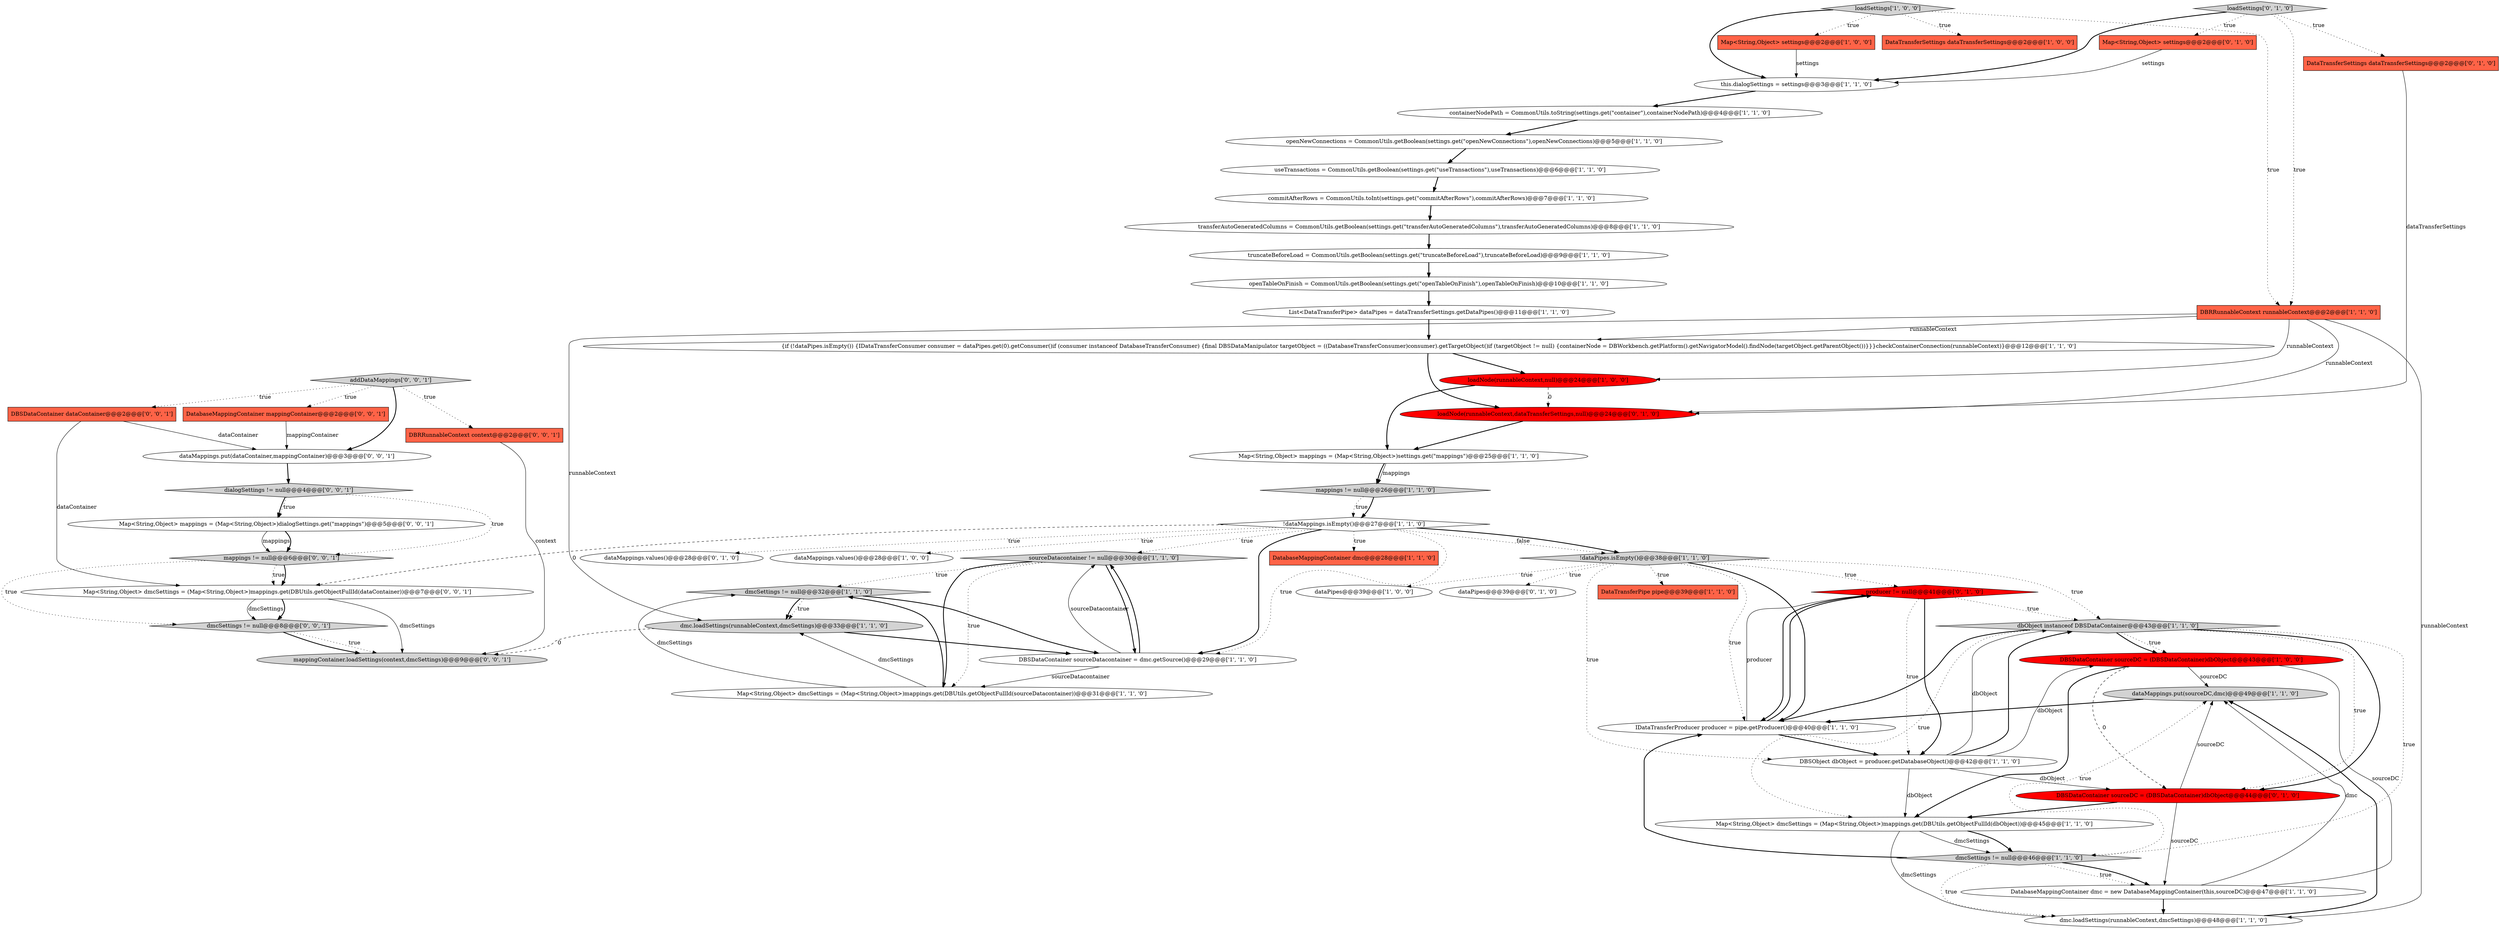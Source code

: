 digraph {
9 [style = filled, label = "dataMappings.values()@@@28@@@['1', '0', '0']", fillcolor = white, shape = ellipse image = "AAA0AAABBB1BBB"];
15 [style = filled, label = "DBSDataContainer sourceDC = (DBSDataContainer)dbObject@@@43@@@['1', '0', '0']", fillcolor = red, shape = ellipse image = "AAA1AAABBB1BBB"];
38 [style = filled, label = "dataPipes@@@39@@@['0', '1', '0']", fillcolor = white, shape = ellipse image = "AAA0AAABBB2BBB"];
6 [style = filled, label = "DataTransferSettings dataTransferSettings@@@2@@@['1', '0', '0']", fillcolor = tomato, shape = box image = "AAA0AAABBB1BBB"];
33 [style = filled, label = "loadNode(runnableContext,null)@@@24@@@['1', '0', '0']", fillcolor = red, shape = ellipse image = "AAA1AAABBB1BBB"];
54 [style = filled, label = "DatabaseMappingContainer mappingContainer@@@2@@@['0', '0', '1']", fillcolor = tomato, shape = box image = "AAA0AAABBB3BBB"];
43 [style = filled, label = "producer != null@@@41@@@['0', '1', '0']", fillcolor = red, shape = diamond image = "AAA1AAABBB2BBB"];
46 [style = filled, label = "DBRRunnableContext context@@@2@@@['0', '0', '1']", fillcolor = tomato, shape = box image = "AAA0AAABBB3BBB"];
21 [style = filled, label = "commitAfterRows = CommonUtils.toInt(settings.get(\"commitAfterRows\"),commitAfterRows)@@@7@@@['1', '1', '0']", fillcolor = white, shape = ellipse image = "AAA0AAABBB1BBB"];
55 [style = filled, label = "dialogSettings != null@@@4@@@['0', '0', '1']", fillcolor = lightgray, shape = diamond image = "AAA0AAABBB3BBB"];
34 [style = filled, label = "dataMappings.put(sourceDC,dmc)@@@49@@@['1', '1', '0']", fillcolor = lightgray, shape = ellipse image = "AAA0AAABBB1BBB"];
7 [style = filled, label = "openNewConnections = CommonUtils.getBoolean(settings.get(\"openNewConnections\"),openNewConnections)@@@5@@@['1', '1', '0']", fillcolor = white, shape = ellipse image = "AAA0AAABBB1BBB"];
41 [style = filled, label = "loadSettings['0', '1', '0']", fillcolor = lightgray, shape = diamond image = "AAA0AAABBB2BBB"];
18 [style = filled, label = "dbObject instanceof DBSDataContainer@@@43@@@['1', '1', '0']", fillcolor = lightgray, shape = diamond image = "AAA0AAABBB1BBB"];
26 [style = filled, label = "dmcSettings != null@@@46@@@['1', '1', '0']", fillcolor = lightgray, shape = diamond image = "AAA0AAABBB1BBB"];
28 [style = filled, label = "sourceDatacontainer != null@@@30@@@['1', '1', '0']", fillcolor = lightgray, shape = diamond image = "AAA0AAABBB1BBB"];
13 [style = filled, label = "!dataMappings.isEmpty()@@@27@@@['1', '1', '0']", fillcolor = white, shape = diamond image = "AAA0AAABBB1BBB"];
19 [style = filled, label = "Map<String,Object> dmcSettings = (Map<String,Object>)mappings.get(DBUtils.getObjectFullId(dbObject))@@@45@@@['1', '1', '0']", fillcolor = white, shape = ellipse image = "AAA0AAABBB1BBB"];
39 [style = filled, label = "DBSDataContainer sourceDC = (DBSDataContainer)dbObject@@@44@@@['0', '1', '0']", fillcolor = red, shape = ellipse image = "AAA1AAABBB2BBB"];
51 [style = filled, label = "dmcSettings != null@@@8@@@['0', '0', '1']", fillcolor = lightgray, shape = diamond image = "AAA0AAABBB3BBB"];
10 [style = filled, label = "containerNodePath = CommonUtils.toString(settings.get(\"container\"),containerNodePath)@@@4@@@['1', '1', '0']", fillcolor = white, shape = ellipse image = "AAA0AAABBB1BBB"];
14 [style = filled, label = "DBSObject dbObject = producer.getDatabaseObject()@@@42@@@['1', '1', '0']", fillcolor = white, shape = ellipse image = "AAA0AAABBB1BBB"];
30 [style = filled, label = "dmcSettings != null@@@32@@@['1', '1', '0']", fillcolor = lightgray, shape = diamond image = "AAA0AAABBB1BBB"];
50 [style = filled, label = "mappings != null@@@6@@@['0', '0', '1']", fillcolor = lightgray, shape = diamond image = "AAA0AAABBB3BBB"];
25 [style = filled, label = "dmc.loadSettings(runnableContext,dmcSettings)@@@33@@@['1', '1', '0']", fillcolor = lightgray, shape = ellipse image = "AAA0AAABBB1BBB"];
32 [style = filled, label = "DataTransferPipe pipe@@@39@@@['1', '1', '0']", fillcolor = tomato, shape = box image = "AAA0AAABBB1BBB"];
0 [style = filled, label = "Map<String,Object> dmcSettings = (Map<String,Object>)mappings.get(DBUtils.getObjectFullId(sourceDatacontainer))@@@31@@@['1', '1', '0']", fillcolor = white, shape = ellipse image = "AAA0AAABBB1BBB"];
27 [style = filled, label = "this.dialogSettings = settings@@@3@@@['1', '1', '0']", fillcolor = white, shape = ellipse image = "AAA0AAABBB1BBB"];
16 [style = filled, label = "Map<String,Object> settings@@@2@@@['1', '0', '0']", fillcolor = tomato, shape = box image = "AAA0AAABBB1BBB"];
47 [style = filled, label = "mappingContainer.loadSettings(context,dmcSettings)@@@9@@@['0', '0', '1']", fillcolor = lightgray, shape = ellipse image = "AAA0AAABBB3BBB"];
4 [style = filled, label = "!dataPipes.isEmpty()@@@38@@@['1', '1', '0']", fillcolor = lightgray, shape = diamond image = "AAA0AAABBB1BBB"];
23 [style = filled, label = "DBRRunnableContext runnableContext@@@2@@@['1', '1', '0']", fillcolor = tomato, shape = box image = "AAA0AAABBB1BBB"];
1 [style = filled, label = "List<DataTransferPipe> dataPipes = dataTransferSettings.getDataPipes()@@@11@@@['1', '1', '0']", fillcolor = white, shape = ellipse image = "AAA0AAABBB1BBB"];
37 [style = filled, label = "DataTransferSettings dataTransferSettings@@@2@@@['0', '1', '0']", fillcolor = tomato, shape = box image = "AAA0AAABBB2BBB"];
45 [style = filled, label = "DBSDataContainer dataContainer@@@2@@@['0', '0', '1']", fillcolor = tomato, shape = box image = "AAA0AAABBB3BBB"];
20 [style = filled, label = "useTransactions = CommonUtils.getBoolean(settings.get(\"useTransactions\"),useTransactions)@@@6@@@['1', '1', '0']", fillcolor = white, shape = ellipse image = "AAA0AAABBB1BBB"];
36 [style = filled, label = "mappings != null@@@26@@@['1', '1', '0']", fillcolor = lightgray, shape = diamond image = "AAA0AAABBB1BBB"];
44 [style = filled, label = "loadNode(runnableContext,dataTransferSettings,null)@@@24@@@['0', '1', '0']", fillcolor = red, shape = ellipse image = "AAA1AAABBB2BBB"];
35 [style = filled, label = "IDataTransferProducer producer = pipe.getProducer()@@@40@@@['1', '1', '0']", fillcolor = white, shape = ellipse image = "AAA0AAABBB1BBB"];
3 [style = filled, label = "{if (!dataPipes.isEmpty()) {IDataTransferConsumer consumer = dataPipes.get(0).getConsumer()if (consumer instanceof DatabaseTransferConsumer) {final DBSDataManipulator targetObject = ((DatabaseTransferConsumer)consumer).getTargetObject()if (targetObject != null) {containerNode = DBWorkbench.getPlatform().getNavigatorModel().findNode(targetObject.getParentObject())}}}checkContainerConnection(runnableContext)}@@@12@@@['1', '1', '0']", fillcolor = white, shape = ellipse image = "AAA0AAABBB1BBB"];
12 [style = filled, label = "truncateBeforeLoad = CommonUtils.getBoolean(settings.get(\"truncateBeforeLoad\"),truncateBeforeLoad)@@@9@@@['1', '1', '0']", fillcolor = white, shape = ellipse image = "AAA0AAABBB1BBB"];
2 [style = filled, label = "dmc.loadSettings(runnableContext,dmcSettings)@@@48@@@['1', '1', '0']", fillcolor = white, shape = ellipse image = "AAA0AAABBB1BBB"];
5 [style = filled, label = "loadSettings['1', '0', '0']", fillcolor = lightgray, shape = diamond image = "AAA0AAABBB1BBB"];
52 [style = filled, label = "addDataMappings['0', '0', '1']", fillcolor = lightgray, shape = diamond image = "AAA0AAABBB3BBB"];
22 [style = filled, label = "DatabaseMappingContainer dmc = new DatabaseMappingContainer(this,sourceDC)@@@47@@@['1', '1', '0']", fillcolor = white, shape = ellipse image = "AAA0AAABBB1BBB"];
31 [style = filled, label = "DatabaseMappingContainer dmc@@@28@@@['1', '1', '0']", fillcolor = tomato, shape = box image = "AAA0AAABBB1BBB"];
40 [style = filled, label = "Map<String,Object> settings@@@2@@@['0', '1', '0']", fillcolor = tomato, shape = box image = "AAA0AAABBB2BBB"];
49 [style = filled, label = "Map<String,Object> mappings = (Map<String,Object>)dialogSettings.get(\"mappings\")@@@5@@@['0', '0', '1']", fillcolor = white, shape = ellipse image = "AAA0AAABBB3BBB"];
17 [style = filled, label = "openTableOnFinish = CommonUtils.getBoolean(settings.get(\"openTableOnFinish\"),openTableOnFinish)@@@10@@@['1', '1', '0']", fillcolor = white, shape = ellipse image = "AAA0AAABBB1BBB"];
8 [style = filled, label = "Map<String,Object> mappings = (Map<String,Object>)settings.get(\"mappings\")@@@25@@@['1', '1', '0']", fillcolor = white, shape = ellipse image = "AAA0AAABBB1BBB"];
11 [style = filled, label = "DBSDataContainer sourceDatacontainer = dmc.getSource()@@@29@@@['1', '1', '0']", fillcolor = white, shape = ellipse image = "AAA0AAABBB1BBB"];
29 [style = filled, label = "transferAutoGeneratedColumns = CommonUtils.getBoolean(settings.get(\"transferAutoGeneratedColumns\"),transferAutoGeneratedColumns)@@@8@@@['1', '1', '0']", fillcolor = white, shape = ellipse image = "AAA0AAABBB1BBB"];
53 [style = filled, label = "Map<String,Object> dmcSettings = (Map<String,Object>)mappings.get(DBUtils.getObjectFullId(dataContainer))@@@7@@@['0', '0', '1']", fillcolor = white, shape = ellipse image = "AAA0AAABBB3BBB"];
24 [style = filled, label = "dataPipes@@@39@@@['1', '0', '0']", fillcolor = white, shape = ellipse image = "AAA0AAABBB1BBB"];
48 [style = filled, label = "dataMappings.put(dataContainer,mappingContainer)@@@3@@@['0', '0', '1']", fillcolor = white, shape = ellipse image = "AAA0AAABBB3BBB"];
42 [style = filled, label = "dataMappings.values()@@@28@@@['0', '1', '0']", fillcolor = white, shape = ellipse image = "AAA0AAABBB2BBB"];
23->25 [style = solid, label="runnableContext"];
0->30 [style = bold, label=""];
4->18 [style = dotted, label="true"];
39->19 [style = bold, label=""];
4->38 [style = dotted, label="true"];
44->8 [style = bold, label=""];
16->27 [style = solid, label="settings"];
13->28 [style = dotted, label="true"];
55->49 [style = bold, label=""];
5->23 [style = dotted, label="true"];
18->15 [style = dotted, label="true"];
26->22 [style = dotted, label="true"];
14->18 [style = solid, label="dbObject"];
35->43 [style = bold, label=""];
51->47 [style = dotted, label="true"];
54->48 [style = solid, label="mappingContainer"];
26->22 [style = bold, label=""];
45->53 [style = solid, label="dataContainer"];
28->0 [style = bold, label=""];
28->30 [style = dotted, label="true"];
30->11 [style = bold, label=""];
8->36 [style = bold, label=""];
41->40 [style = dotted, label="true"];
22->34 [style = solid, label="dmc"];
18->39 [style = dotted, label="true"];
43->35 [style = bold, label=""];
52->46 [style = dotted, label="true"];
51->47 [style = bold, label=""];
26->35 [style = bold, label=""];
43->14 [style = dotted, label="true"];
18->35 [style = bold, label=""];
4->24 [style = dotted, label="true"];
8->36 [style = solid, label="mappings"];
36->13 [style = dotted, label="true"];
53->51 [style = solid, label="dmcSettings"];
13->9 [style = dotted, label="true"];
11->28 [style = bold, label=""];
37->44 [style = solid, label="dataTransferSettings"];
49->50 [style = solid, label="mappings"];
33->44 [style = dashed, label="0"];
26->2 [style = dotted, label="true"];
40->27 [style = solid, label="settings"];
2->34 [style = bold, label=""];
18->15 [style = bold, label=""];
4->35 [style = dotted, label="true"];
5->6 [style = dotted, label="true"];
50->51 [style = dotted, label="true"];
3->33 [style = bold, label=""];
10->7 [style = bold, label=""];
13->11 [style = bold, label=""];
39->22 [style = solid, label="sourceDC"];
21->29 [style = bold, label=""];
52->45 [style = dotted, label="true"];
13->4 [style = dotted, label="false"];
41->23 [style = dotted, label="true"];
18->26 [style = dotted, label="true"];
19->26 [style = bold, label=""];
48->55 [style = bold, label=""];
52->48 [style = bold, label=""];
45->48 [style = solid, label="dataContainer"];
23->33 [style = solid, label="runnableContext"];
14->18 [style = bold, label=""];
34->35 [style = bold, label=""];
0->25 [style = solid, label="dmcSettings"];
4->32 [style = dotted, label="true"];
33->8 [style = bold, label=""];
23->2 [style = solid, label="runnableContext"];
55->49 [style = dotted, label="true"];
22->2 [style = bold, label=""];
41->27 [style = bold, label=""];
17->1 [style = bold, label=""];
12->17 [style = bold, label=""];
18->19 [style = dotted, label="true"];
1->3 [style = bold, label=""];
25->47 [style = dashed, label="0"];
46->47 [style = solid, label="context"];
7->20 [style = bold, label=""];
41->37 [style = dotted, label="true"];
15->19 [style = bold, label=""];
35->14 [style = bold, label=""];
53->47 [style = solid, label="dmcSettings"];
49->50 [style = bold, label=""];
50->53 [style = dotted, label="true"];
3->44 [style = bold, label=""];
36->13 [style = bold, label=""];
0->30 [style = solid, label="dmcSettings"];
28->0 [style = dotted, label="true"];
11->28 [style = solid, label="sourceDatacontainer"];
30->25 [style = dotted, label="true"];
18->39 [style = bold, label=""];
43->14 [style = bold, label=""];
13->53 [style = dashed, label="0"];
27->10 [style = bold, label=""];
5->16 [style = dotted, label="true"];
13->11 [style = dotted, label="true"];
15->39 [style = dashed, label="0"];
52->54 [style = dotted, label="true"];
23->44 [style = solid, label="runnableContext"];
14->19 [style = solid, label="dbObject"];
4->43 [style = dotted, label="true"];
4->35 [style = bold, label=""];
14->15 [style = solid, label="dbObject"];
53->51 [style = bold, label=""];
43->18 [style = dotted, label="true"];
19->26 [style = solid, label="dmcSettings"];
26->34 [style = dotted, label="true"];
15->34 [style = solid, label="sourceDC"];
28->11 [style = bold, label=""];
30->25 [style = bold, label=""];
13->42 [style = dotted, label="true"];
11->0 [style = solid, label="sourceDatacontainer"];
4->14 [style = dotted, label="true"];
14->39 [style = solid, label="dbObject"];
20->21 [style = bold, label=""];
13->31 [style = dotted, label="true"];
29->12 [style = bold, label=""];
15->22 [style = solid, label="sourceDC"];
39->34 [style = solid, label="sourceDC"];
25->11 [style = bold, label=""];
23->3 [style = solid, label="runnableContext"];
19->2 [style = solid, label="dmcSettings"];
5->27 [style = bold, label=""];
50->53 [style = bold, label=""];
35->43 [style = solid, label="producer"];
55->50 [style = dotted, label="true"];
13->4 [style = bold, label=""];
}
